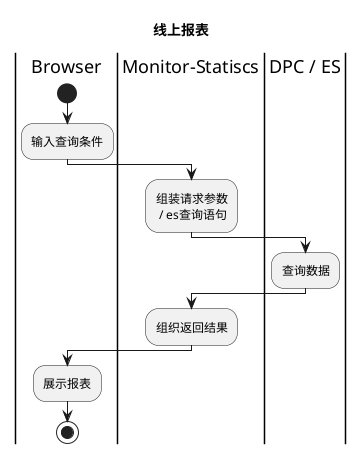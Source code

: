 
@startuml
|Browser|
title 线上报表
start
:输入查询条件;
|#white|Monitor-Statiscs|
:组装请求参数
 / es查询语句;
|DPC / ES|
:查询数据;
|Monitor-Statiscs|
:组织返回结果;
|Browser|
:展示报表;
stop
@enduml